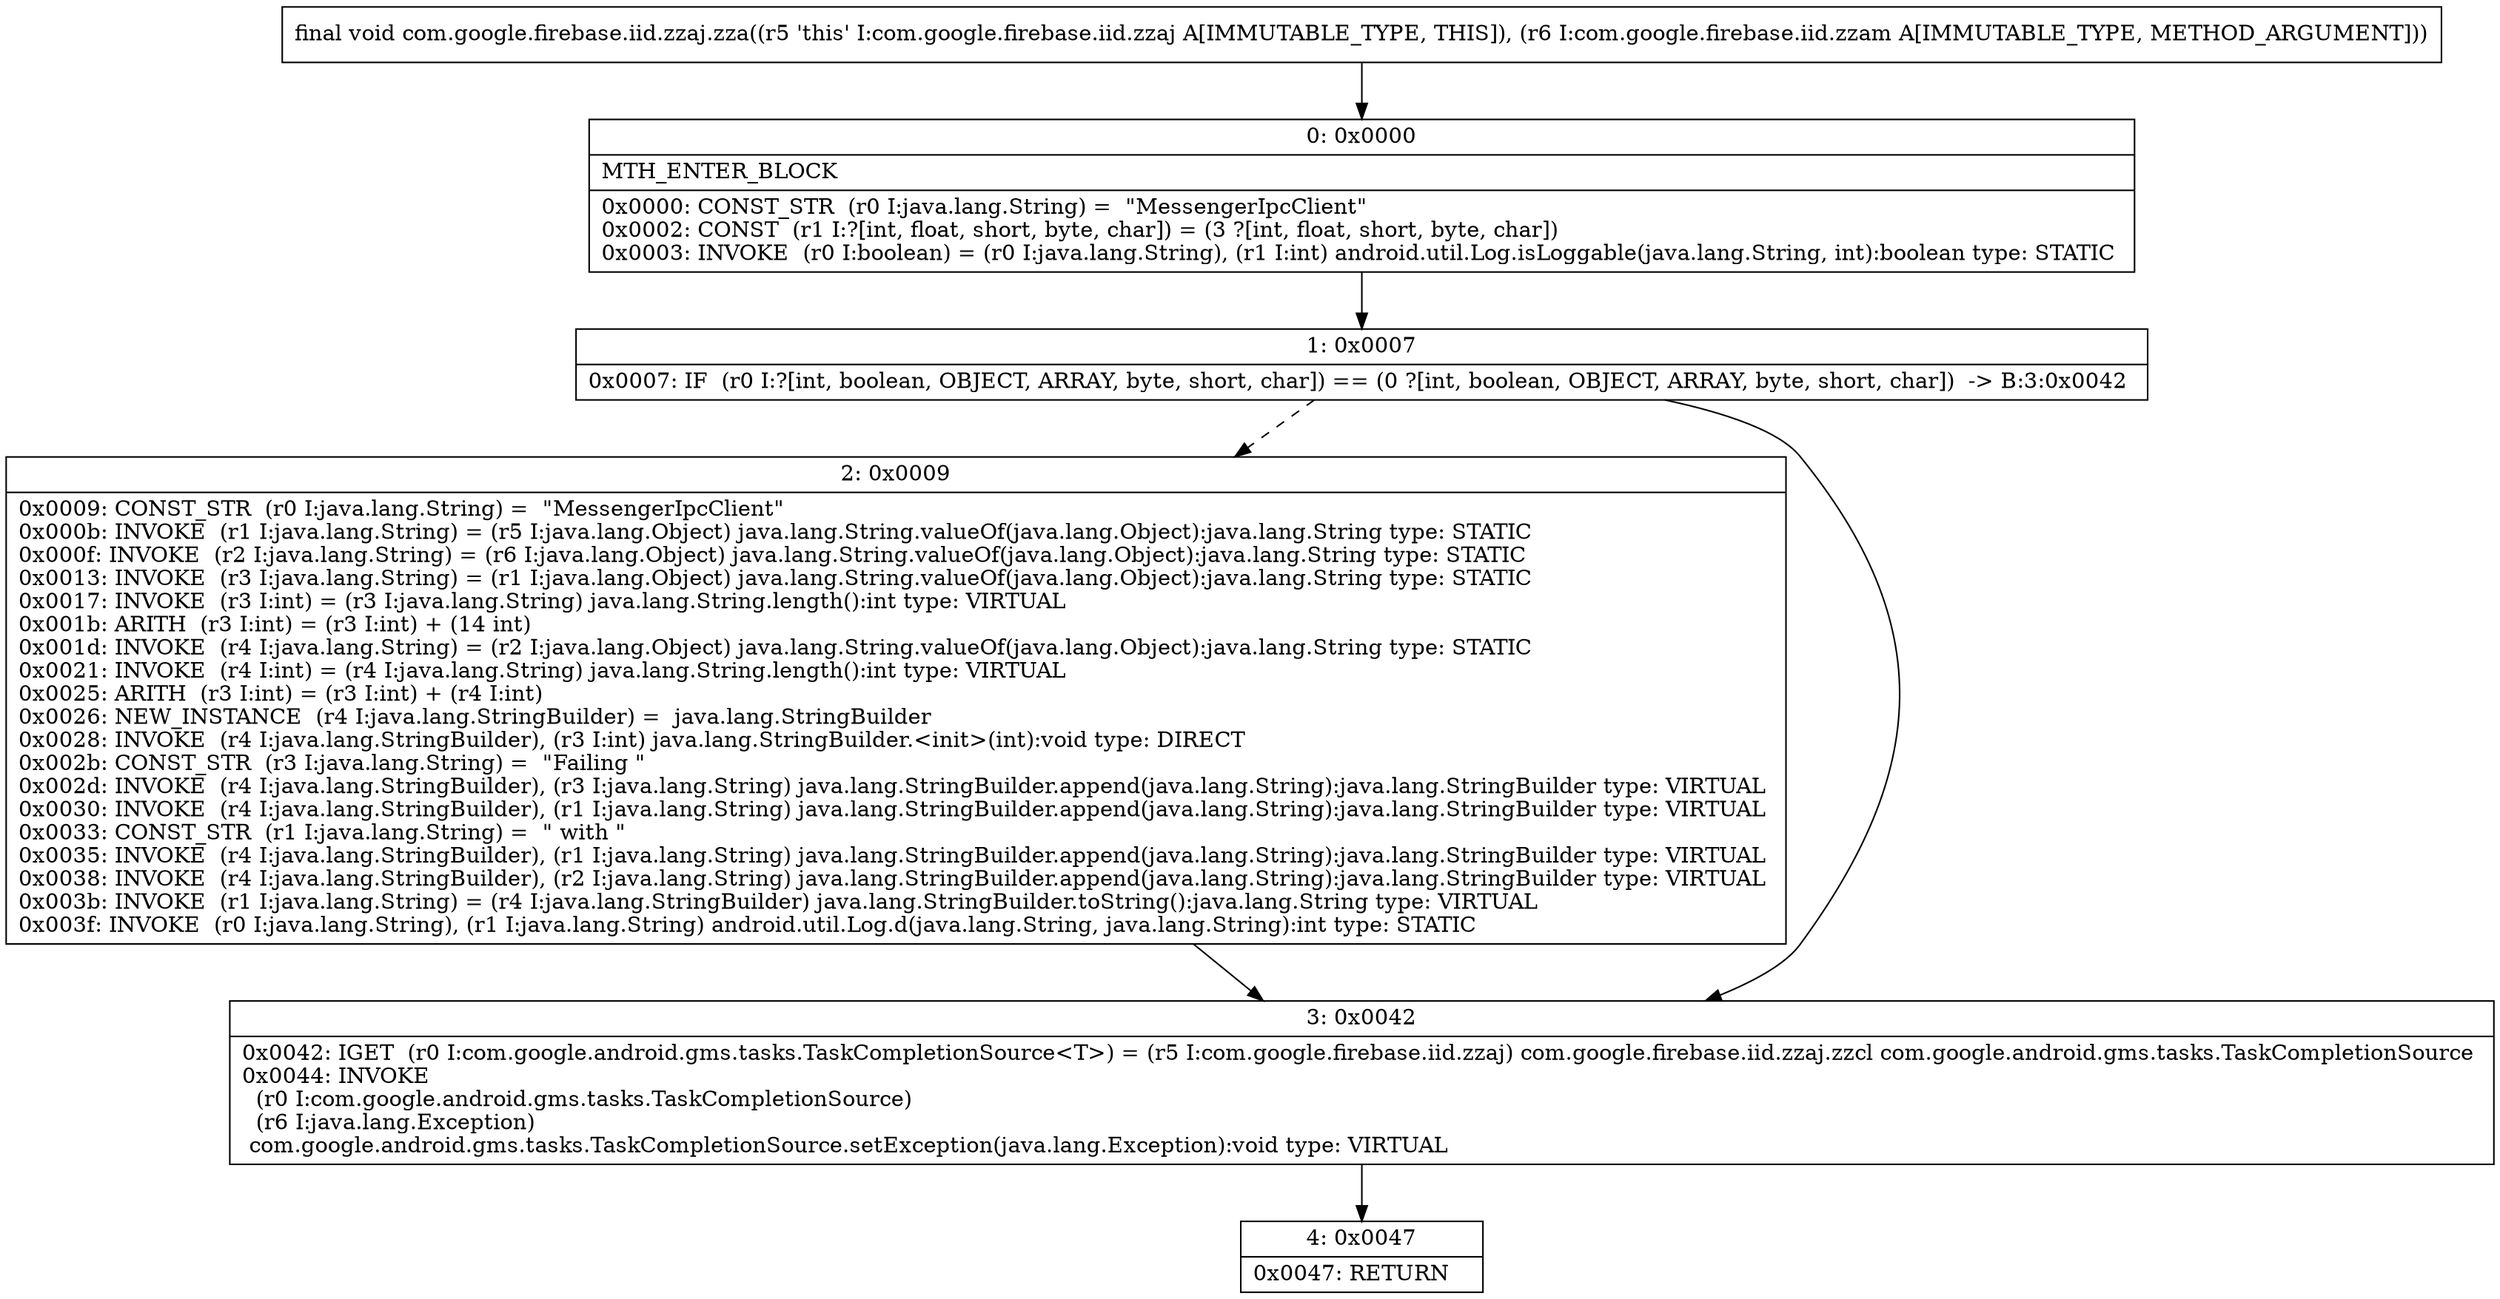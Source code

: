 digraph "CFG forcom.google.firebase.iid.zzaj.zza(Lcom\/google\/firebase\/iid\/zzam;)V" {
Node_0 [shape=record,label="{0\:\ 0x0000|MTH_ENTER_BLOCK\l|0x0000: CONST_STR  (r0 I:java.lang.String) =  \"MessengerIpcClient\" \l0x0002: CONST  (r1 I:?[int, float, short, byte, char]) = (3 ?[int, float, short, byte, char]) \l0x0003: INVOKE  (r0 I:boolean) = (r0 I:java.lang.String), (r1 I:int) android.util.Log.isLoggable(java.lang.String, int):boolean type: STATIC \l}"];
Node_1 [shape=record,label="{1\:\ 0x0007|0x0007: IF  (r0 I:?[int, boolean, OBJECT, ARRAY, byte, short, char]) == (0 ?[int, boolean, OBJECT, ARRAY, byte, short, char])  \-\> B:3:0x0042 \l}"];
Node_2 [shape=record,label="{2\:\ 0x0009|0x0009: CONST_STR  (r0 I:java.lang.String) =  \"MessengerIpcClient\" \l0x000b: INVOKE  (r1 I:java.lang.String) = (r5 I:java.lang.Object) java.lang.String.valueOf(java.lang.Object):java.lang.String type: STATIC \l0x000f: INVOKE  (r2 I:java.lang.String) = (r6 I:java.lang.Object) java.lang.String.valueOf(java.lang.Object):java.lang.String type: STATIC \l0x0013: INVOKE  (r3 I:java.lang.String) = (r1 I:java.lang.Object) java.lang.String.valueOf(java.lang.Object):java.lang.String type: STATIC \l0x0017: INVOKE  (r3 I:int) = (r3 I:java.lang.String) java.lang.String.length():int type: VIRTUAL \l0x001b: ARITH  (r3 I:int) = (r3 I:int) + (14 int) \l0x001d: INVOKE  (r4 I:java.lang.String) = (r2 I:java.lang.Object) java.lang.String.valueOf(java.lang.Object):java.lang.String type: STATIC \l0x0021: INVOKE  (r4 I:int) = (r4 I:java.lang.String) java.lang.String.length():int type: VIRTUAL \l0x0025: ARITH  (r3 I:int) = (r3 I:int) + (r4 I:int) \l0x0026: NEW_INSTANCE  (r4 I:java.lang.StringBuilder) =  java.lang.StringBuilder \l0x0028: INVOKE  (r4 I:java.lang.StringBuilder), (r3 I:int) java.lang.StringBuilder.\<init\>(int):void type: DIRECT \l0x002b: CONST_STR  (r3 I:java.lang.String) =  \"Failing \" \l0x002d: INVOKE  (r4 I:java.lang.StringBuilder), (r3 I:java.lang.String) java.lang.StringBuilder.append(java.lang.String):java.lang.StringBuilder type: VIRTUAL \l0x0030: INVOKE  (r4 I:java.lang.StringBuilder), (r1 I:java.lang.String) java.lang.StringBuilder.append(java.lang.String):java.lang.StringBuilder type: VIRTUAL \l0x0033: CONST_STR  (r1 I:java.lang.String) =  \" with \" \l0x0035: INVOKE  (r4 I:java.lang.StringBuilder), (r1 I:java.lang.String) java.lang.StringBuilder.append(java.lang.String):java.lang.StringBuilder type: VIRTUAL \l0x0038: INVOKE  (r4 I:java.lang.StringBuilder), (r2 I:java.lang.String) java.lang.StringBuilder.append(java.lang.String):java.lang.StringBuilder type: VIRTUAL \l0x003b: INVOKE  (r1 I:java.lang.String) = (r4 I:java.lang.StringBuilder) java.lang.StringBuilder.toString():java.lang.String type: VIRTUAL \l0x003f: INVOKE  (r0 I:java.lang.String), (r1 I:java.lang.String) android.util.Log.d(java.lang.String, java.lang.String):int type: STATIC \l}"];
Node_3 [shape=record,label="{3\:\ 0x0042|0x0042: IGET  (r0 I:com.google.android.gms.tasks.TaskCompletionSource\<T\>) = (r5 I:com.google.firebase.iid.zzaj) com.google.firebase.iid.zzaj.zzcl com.google.android.gms.tasks.TaskCompletionSource \l0x0044: INVOKE  \l  (r0 I:com.google.android.gms.tasks.TaskCompletionSource)\l  (r6 I:java.lang.Exception)\l com.google.android.gms.tasks.TaskCompletionSource.setException(java.lang.Exception):void type: VIRTUAL \l}"];
Node_4 [shape=record,label="{4\:\ 0x0047|0x0047: RETURN   \l}"];
MethodNode[shape=record,label="{final void com.google.firebase.iid.zzaj.zza((r5 'this' I:com.google.firebase.iid.zzaj A[IMMUTABLE_TYPE, THIS]), (r6 I:com.google.firebase.iid.zzam A[IMMUTABLE_TYPE, METHOD_ARGUMENT])) }"];
MethodNode -> Node_0;
Node_0 -> Node_1;
Node_1 -> Node_2[style=dashed];
Node_1 -> Node_3;
Node_2 -> Node_3;
Node_3 -> Node_4;
}

